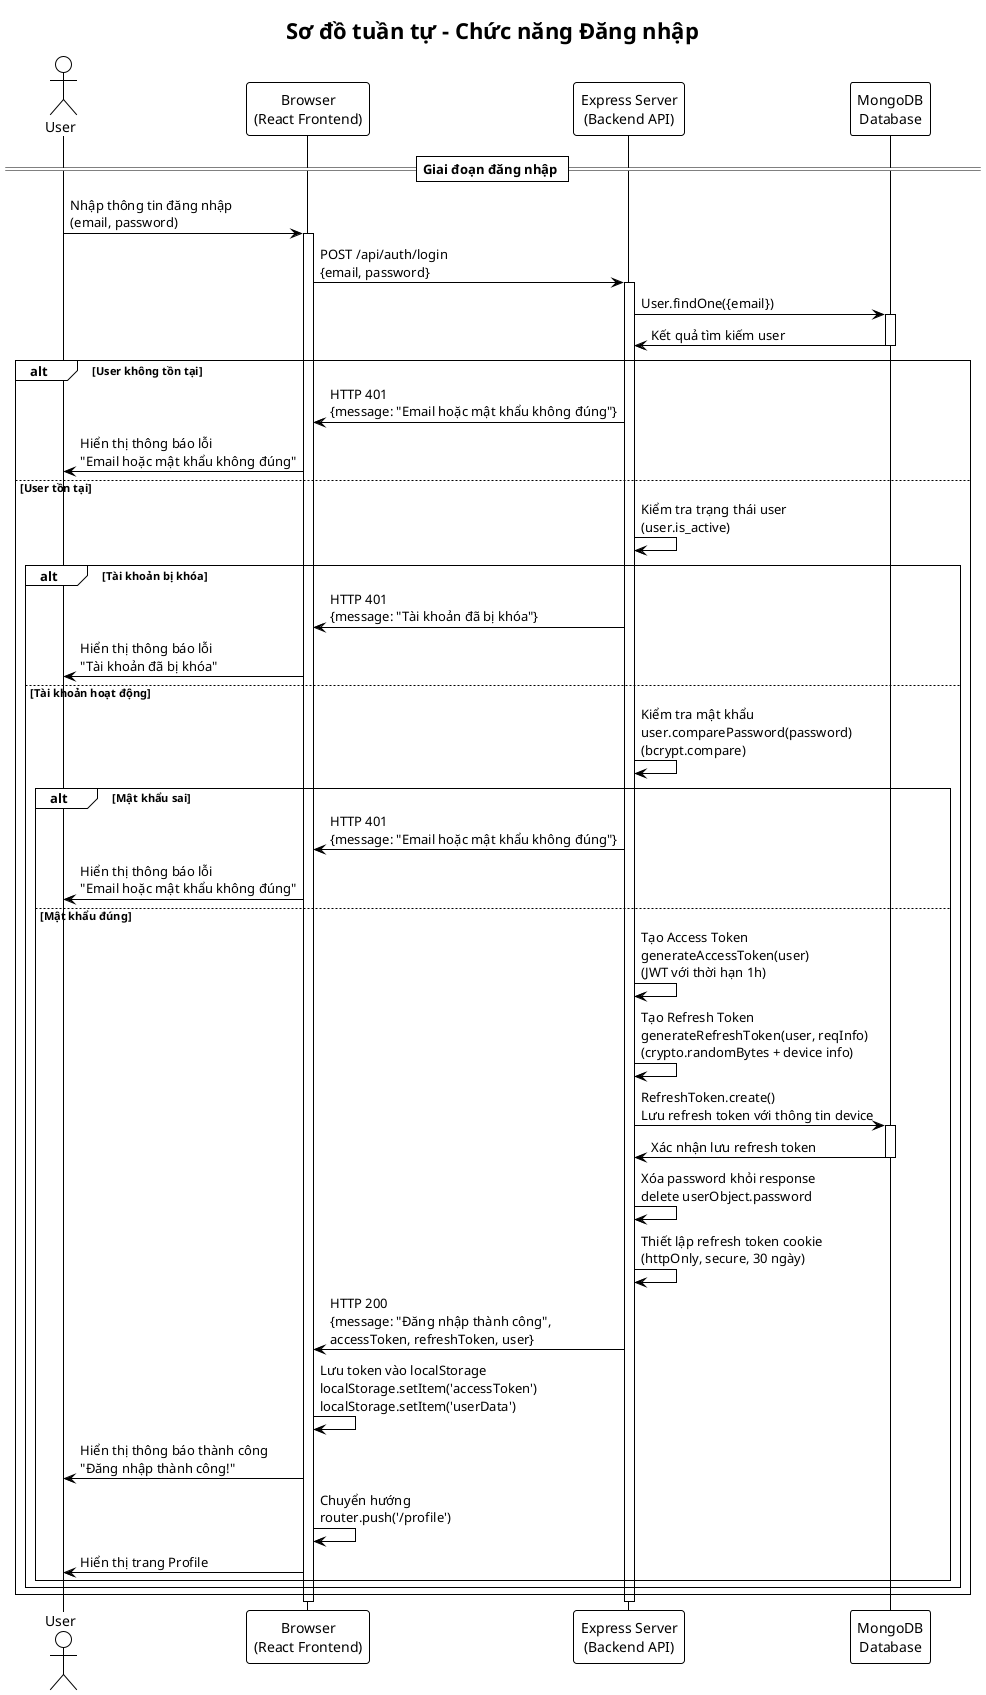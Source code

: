 @startuml
!theme plain
title Sơ đồ tuần tự - Chức năng Đăng nhập

actor User as U
participant "Browser\n(React Frontend)" as B
participant "Express Server\n(Backend API)" as S
participant "MongoDB\nDatabase" as DB

== Giai đoạn đăng nhập ==
U -> B: Nhập thông tin đăng nhập\n(email, password)
activate B

B -> S: POST /api/auth/login\n{email, password}
activate S

S -> DB: User.findOne({email})
activate DB
DB -> S: Kết quả tìm kiếm user
deactivate DB

alt User không tồn tại
    S -> B: HTTP 401\n{message: "Email hoặc mật khẩu không đúng"}
    B -> U: Hiển thị thông báo lỗi\n"Email hoặc mật khẩu không đúng"
else User tồn tại
    S -> S: Kiểm tra trạng thái user\n(user.is_active)
    
    alt Tài khoản bị khóa
        S -> B: HTTP 401\n{message: "Tài khoản đã bị khóa"}
        B -> U: Hiển thị thông báo lỗi\n"Tài khoản đã bị khóa"
    else Tài khoản hoạt động
        S -> S: Kiểm tra mật khẩu\nuser.comparePassword(password)\n(bcrypt.compare)
        
        alt Mật khẩu sai
            S -> B: HTTP 401\n{message: "Email hoặc mật khẩu không đúng"}
            B -> U: Hiển thị thông báo lỗi\n"Email hoặc mật khẩu không đúng"
        else Mật khẩu đúng
            S -> S: Tạo Access Token\ngenerateAccessToken(user)\n(JWT với thời hạn 1h)
            
            S -> S: Tạo Refresh Token\ngenerateRefreshToken(user, reqInfo)\n(crypto.randomBytes + device info)
            
            S -> DB: RefreshToken.create()\nLưu refresh token với thông tin device
            activate DB
            DB -> S: Xác nhận lưu refresh token
            deactivate DB
            
            S -> S: Xóa password khỏi response\ndelete userObject.password
            
            S -> S: Thiết lập refresh token cookie\n(httpOnly, secure, 30 ngày)
            
            S -> B: HTTP 200\n{message: "Đăng nhập thành công",\naccessToken, refreshToken, user}
            
            B -> B: Lưu token vào localStorage\nlocalStorage.setItem('accessToken')\nlocalStorage.setItem('userData')
            
            B -> U: Hiển thị thông báo thành công\n"Đăng nhập thành công!"
            
            B -> B: Chuyển hướng\nrouter.push('/profile')
            
            B -> U: Hiển thị trang Profile
        end
    end
end

deactivate S
deactivate B

@enduml
